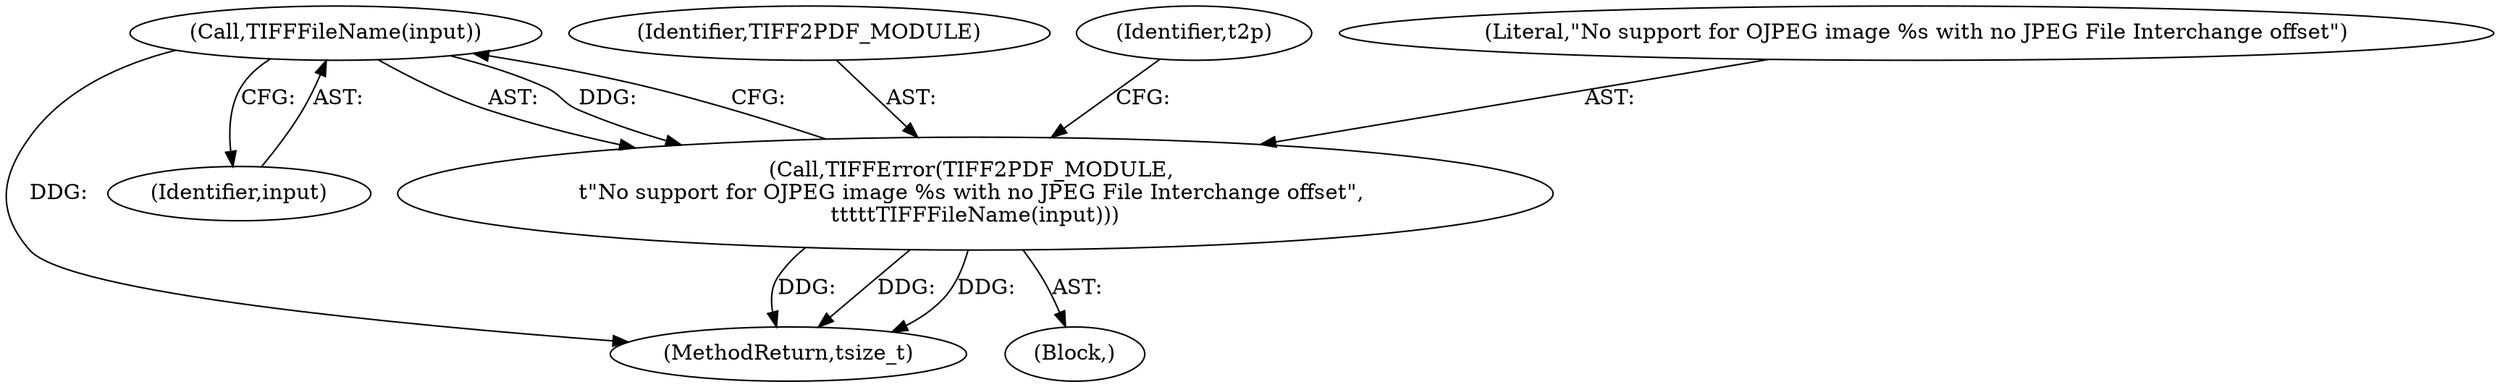 digraph "0_libtiff_83a4b92815ea04969d494416eaae3d4c6b338e4a#diff-c8b4b355f9b5c06d585b23138e1c185f_4@pointer" {
"1000787" [label="(Call,TIFFFileName(input))"];
"1000784" [label="(Call,TIFFError(TIFF2PDF_MODULE, \n\t\"No support for OJPEG image %s with no JPEG File Interchange offset\", \n\t\t\t\t\tTIFFFileName(input)))"];
"1000785" [label="(Identifier,TIFF2PDF_MODULE)"];
"1000791" [label="(Identifier,t2p)"];
"1000786" [label="(Literal,\"No support for OJPEG image %s with no JPEG File Interchange offset\")"];
"1000624" [label="(Block,)"];
"1000784" [label="(Call,TIFFError(TIFF2PDF_MODULE, \n\t\"No support for OJPEG image %s with no JPEG File Interchange offset\", \n\t\t\t\t\tTIFFFileName(input)))"];
"1001945" [label="(MethodReturn,tsize_t)"];
"1000787" [label="(Call,TIFFFileName(input))"];
"1000788" [label="(Identifier,input)"];
"1000787" -> "1000784"  [label="AST: "];
"1000787" -> "1000788"  [label="CFG: "];
"1000788" -> "1000787"  [label="AST: "];
"1000784" -> "1000787"  [label="CFG: "];
"1000787" -> "1001945"  [label="DDG: "];
"1000787" -> "1000784"  [label="DDG: "];
"1000784" -> "1000624"  [label="AST: "];
"1000785" -> "1000784"  [label="AST: "];
"1000786" -> "1000784"  [label="AST: "];
"1000791" -> "1000784"  [label="CFG: "];
"1000784" -> "1001945"  [label="DDG: "];
"1000784" -> "1001945"  [label="DDG: "];
"1000784" -> "1001945"  [label="DDG: "];
}
